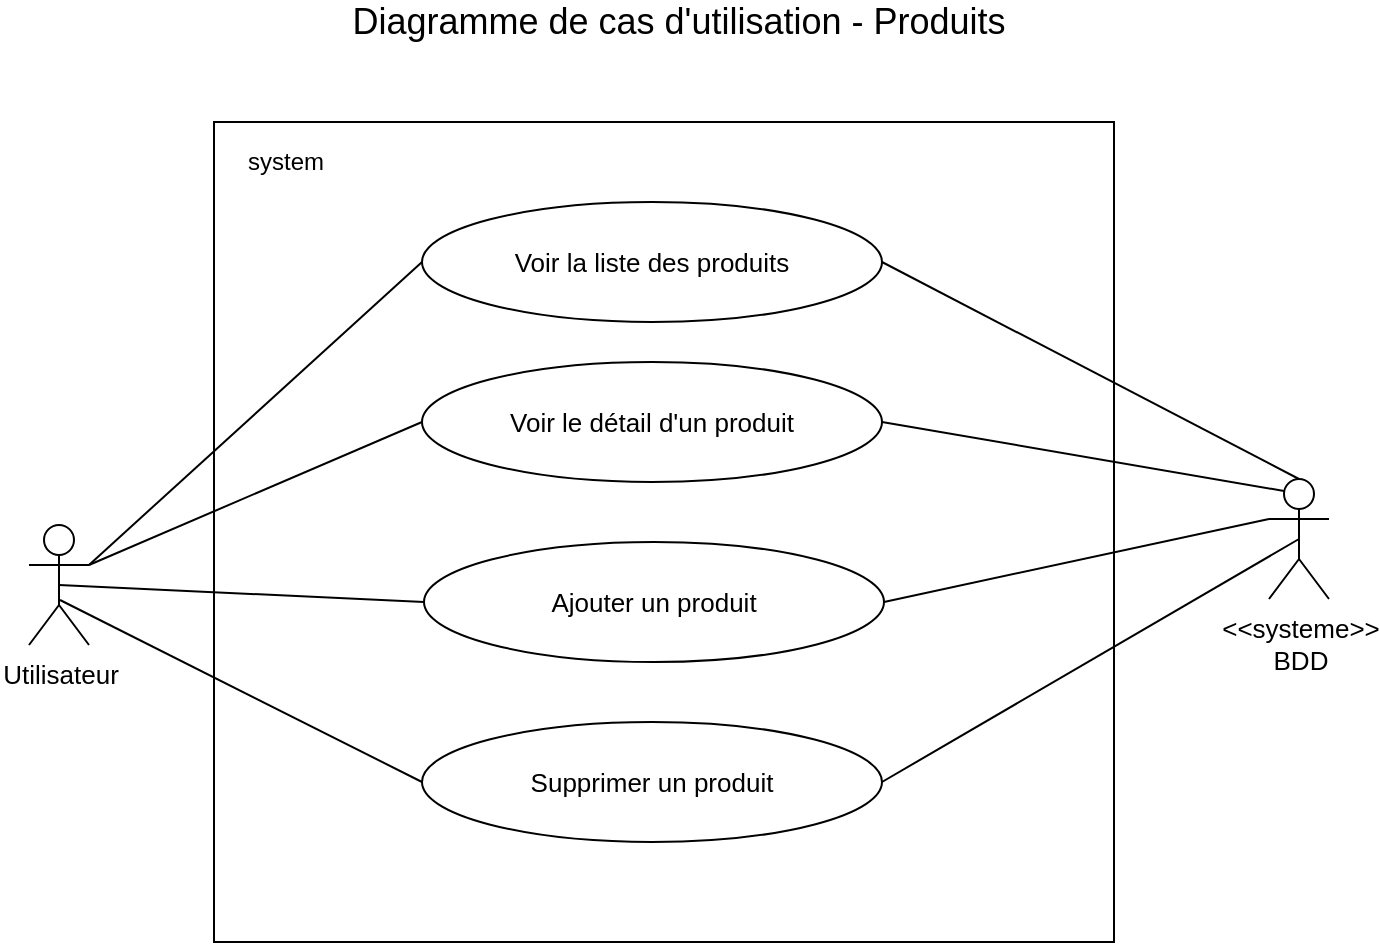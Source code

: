 <mxfile version="12.7.9"><diagram id="Erx8bsGz6Rb_JV8RlePP" name="Page-1"><mxGraphModel dx="1422" dy="713" grid="1" gridSize="10" guides="1" tooltips="1" connect="1" arrows="1" fold="1" page="1" pageScale="1" pageWidth="827" pageHeight="1169" math="0" shadow="0"><root><mxCell id="0"/><mxCell id="1" parent="0"/><mxCell id="z_egGln-fyOCClcgKoN4-1" value="" style="whiteSpace=wrap;html=1;" vertex="1" parent="1"><mxGeometry x="194" y="190" width="450" height="410" as="geometry"/></mxCell><mxCell id="z_egGln-fyOCClcgKoN4-2" value="system" style="text;html=1;strokeColor=none;fillColor=none;align=center;verticalAlign=middle;whiteSpace=wrap;rounded=0;" vertex="1" parent="1"><mxGeometry x="210" y="200" width="40" height="20" as="geometry"/></mxCell><mxCell id="z_egGln-fyOCClcgKoN4-3" value="Diagramme de cas d'utilisation - Produits" style="text;html=1;strokeColor=none;fillColor=none;align=center;verticalAlign=middle;whiteSpace=wrap;rounded=0;fontSize=18;" vertex="1" parent="1"><mxGeometry x="243" y="130" width="367" height="20" as="geometry"/></mxCell><mxCell id="z_egGln-fyOCClcgKoN4-4" value="Utilisateur" style="shape=umlActor;verticalLabelPosition=bottom;labelBackgroundColor=#ffffff;verticalAlign=top;html=1;fontSize=13;" vertex="1" parent="1"><mxGeometry x="101.5" y="391.5" width="30" height="60" as="geometry"/></mxCell><mxCell id="z_egGln-fyOCClcgKoN4-5" value="&amp;lt;&amp;lt;systeme&amp;gt;&amp;gt;&lt;br&gt;BDD" style="shape=umlActor;verticalLabelPosition=bottom;labelBackgroundColor=#ffffff;verticalAlign=top;html=1;fontSize=13;" vertex="1" parent="1"><mxGeometry x="721.5" y="368.5" width="30" height="60" as="geometry"/></mxCell><mxCell id="z_egGln-fyOCClcgKoN4-6" value="Voir la liste des produits" style="ellipse;whiteSpace=wrap;html=1;fontSize=13;" vertex="1" parent="1"><mxGeometry x="298" y="230" width="230" height="60" as="geometry"/></mxCell><mxCell id="z_egGln-fyOCClcgKoN4-7" value="Voir le détail d'un produit" style="ellipse;whiteSpace=wrap;html=1;fontSize=13;" vertex="1" parent="1"><mxGeometry x="298" y="310" width="230" height="60" as="geometry"/></mxCell><mxCell id="z_egGln-fyOCClcgKoN4-8" value="" style="endArrow=none;html=1;fontSize=15;entryX=1;entryY=0.5;entryDx=0;entryDy=0;exitX=0.25;exitY=0.1;exitDx=0;exitDy=0;exitPerimeter=0;" edge="1" parent="1" source="z_egGln-fyOCClcgKoN4-5" target="z_egGln-fyOCClcgKoN4-7"><mxGeometry width="50" height="50" relative="1" as="geometry"><mxPoint x="680" y="380" as="sourcePoint"/><mxPoint x="538.0" y="503" as="targetPoint"/></mxGeometry></mxCell><mxCell id="z_egGln-fyOCClcgKoN4-9" value="" style="endArrow=none;html=1;fontSize=15;entryX=1;entryY=0.5;entryDx=0;entryDy=0;exitX=0.5;exitY=0;exitDx=0;exitDy=0;exitPerimeter=0;" edge="1" parent="1" source="z_egGln-fyOCClcgKoN4-5" target="z_egGln-fyOCClcgKoN4-6"><mxGeometry width="50" height="50" relative="1" as="geometry"><mxPoint x="717.5" y="449" as="sourcePoint"/><mxPoint x="538.0" y="390.0" as="targetPoint"/></mxGeometry></mxCell><mxCell id="z_egGln-fyOCClcgKoN4-10" value="" style="endArrow=none;html=1;fontSize=15;entryX=0;entryY=0.5;entryDx=0;entryDy=0;exitX=1;exitY=0.333;exitDx=0;exitDy=0;exitPerimeter=0;" edge="1" parent="1" source="z_egGln-fyOCClcgKoN4-4" target="z_egGln-fyOCClcgKoN4-6"><mxGeometry width="50" height="50" relative="1" as="geometry"><mxPoint x="70" y="830" as="sourcePoint"/><mxPoint x="120" y="780" as="targetPoint"/></mxGeometry></mxCell><mxCell id="z_egGln-fyOCClcgKoN4-11" value="" style="endArrow=none;html=1;fontSize=15;entryX=0;entryY=0.5;entryDx=0;entryDy=0;exitX=1;exitY=0.333;exitDx=0;exitDy=0;exitPerimeter=0;" edge="1" parent="1" source="z_egGln-fyOCClcgKoN4-4" target="z_egGln-fyOCClcgKoN4-7"><mxGeometry width="50" height="50" relative="1" as="geometry"><mxPoint x="140" y="323" as="sourcePoint"/><mxPoint x="308.0" y="280" as="targetPoint"/></mxGeometry></mxCell><mxCell id="z_egGln-fyOCClcgKoN4-12" value="Ajouter un produit" style="ellipse;whiteSpace=wrap;html=1;fontSize=13;" vertex="1" parent="1"><mxGeometry x="299" y="400" width="230" height="60" as="geometry"/></mxCell><mxCell id="z_egGln-fyOCClcgKoN4-13" value="Supprimer un produit" style="ellipse;whiteSpace=wrap;html=1;fontSize=13;" vertex="1" parent="1"><mxGeometry x="298" y="490" width="230" height="60" as="geometry"/></mxCell><mxCell id="z_egGln-fyOCClcgKoN4-14" value="" style="endArrow=none;html=1;fontSize=15;entryX=0;entryY=0.5;entryDx=0;entryDy=0;exitX=0.5;exitY=0.5;exitDx=0;exitDy=0;exitPerimeter=0;" edge="1" parent="1" source="z_egGln-fyOCClcgKoN4-4" target="z_egGln-fyOCClcgKoN4-12"><mxGeometry width="50" height="50" relative="1" as="geometry"><mxPoint x="130" y="410" as="sourcePoint"/><mxPoint x="308" y="350" as="targetPoint"/></mxGeometry></mxCell><mxCell id="z_egGln-fyOCClcgKoN4-15" value="" style="endArrow=none;html=1;fontSize=15;entryX=0;entryY=0.5;entryDx=0;entryDy=0;exitX=0.517;exitY=0.625;exitDx=0;exitDy=0;exitPerimeter=0;" edge="1" parent="1" source="z_egGln-fyOCClcgKoN4-4" target="z_egGln-fyOCClcgKoN4-13"><mxGeometry width="50" height="50" relative="1" as="geometry"><mxPoint x="151.5" y="431.5" as="sourcePoint"/><mxPoint x="318" y="360" as="targetPoint"/></mxGeometry></mxCell><mxCell id="z_egGln-fyOCClcgKoN4-16" value="" style="endArrow=none;html=1;fontSize=15;entryX=0;entryY=0.333;entryDx=0;entryDy=0;exitX=1;exitY=0.5;exitDx=0;exitDy=0;entryPerimeter=0;" edge="1" parent="1" source="z_egGln-fyOCClcgKoN4-12" target="z_egGln-fyOCClcgKoN4-5"><mxGeometry width="50" height="50" relative="1" as="geometry"><mxPoint x="161.5" y="441.5" as="sourcePoint"/><mxPoint x="328" y="370" as="targetPoint"/></mxGeometry></mxCell><mxCell id="z_egGln-fyOCClcgKoN4-17" value="" style="endArrow=none;html=1;fontSize=15;entryX=1;entryY=0.5;entryDx=0;entryDy=0;exitX=0.5;exitY=0.5;exitDx=0;exitDy=0;exitPerimeter=0;" edge="1" parent="1" source="z_egGln-fyOCClcgKoN4-5" target="z_egGln-fyOCClcgKoN4-13"><mxGeometry width="50" height="50" relative="1" as="geometry"><mxPoint x="171.5" y="451.5" as="sourcePoint"/><mxPoint x="338" y="380" as="targetPoint"/></mxGeometry></mxCell></root></mxGraphModel></diagram></mxfile>